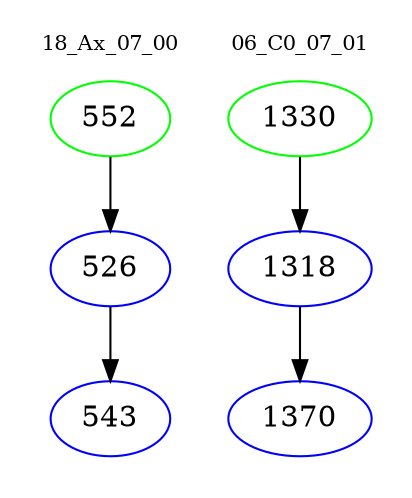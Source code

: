 digraph{
subgraph cluster_0 {
color = white
label = "18_Ax_07_00";
fontsize=10;
T0_552 [label="552", color="green"]
T0_552 -> T0_526 [color="black"]
T0_526 [label="526", color="blue"]
T0_526 -> T0_543 [color="black"]
T0_543 [label="543", color="blue"]
}
subgraph cluster_1 {
color = white
label = "06_C0_07_01";
fontsize=10;
T1_1330 [label="1330", color="green"]
T1_1330 -> T1_1318 [color="black"]
T1_1318 [label="1318", color="blue"]
T1_1318 -> T1_1370 [color="black"]
T1_1370 [label="1370", color="blue"]
}
}
